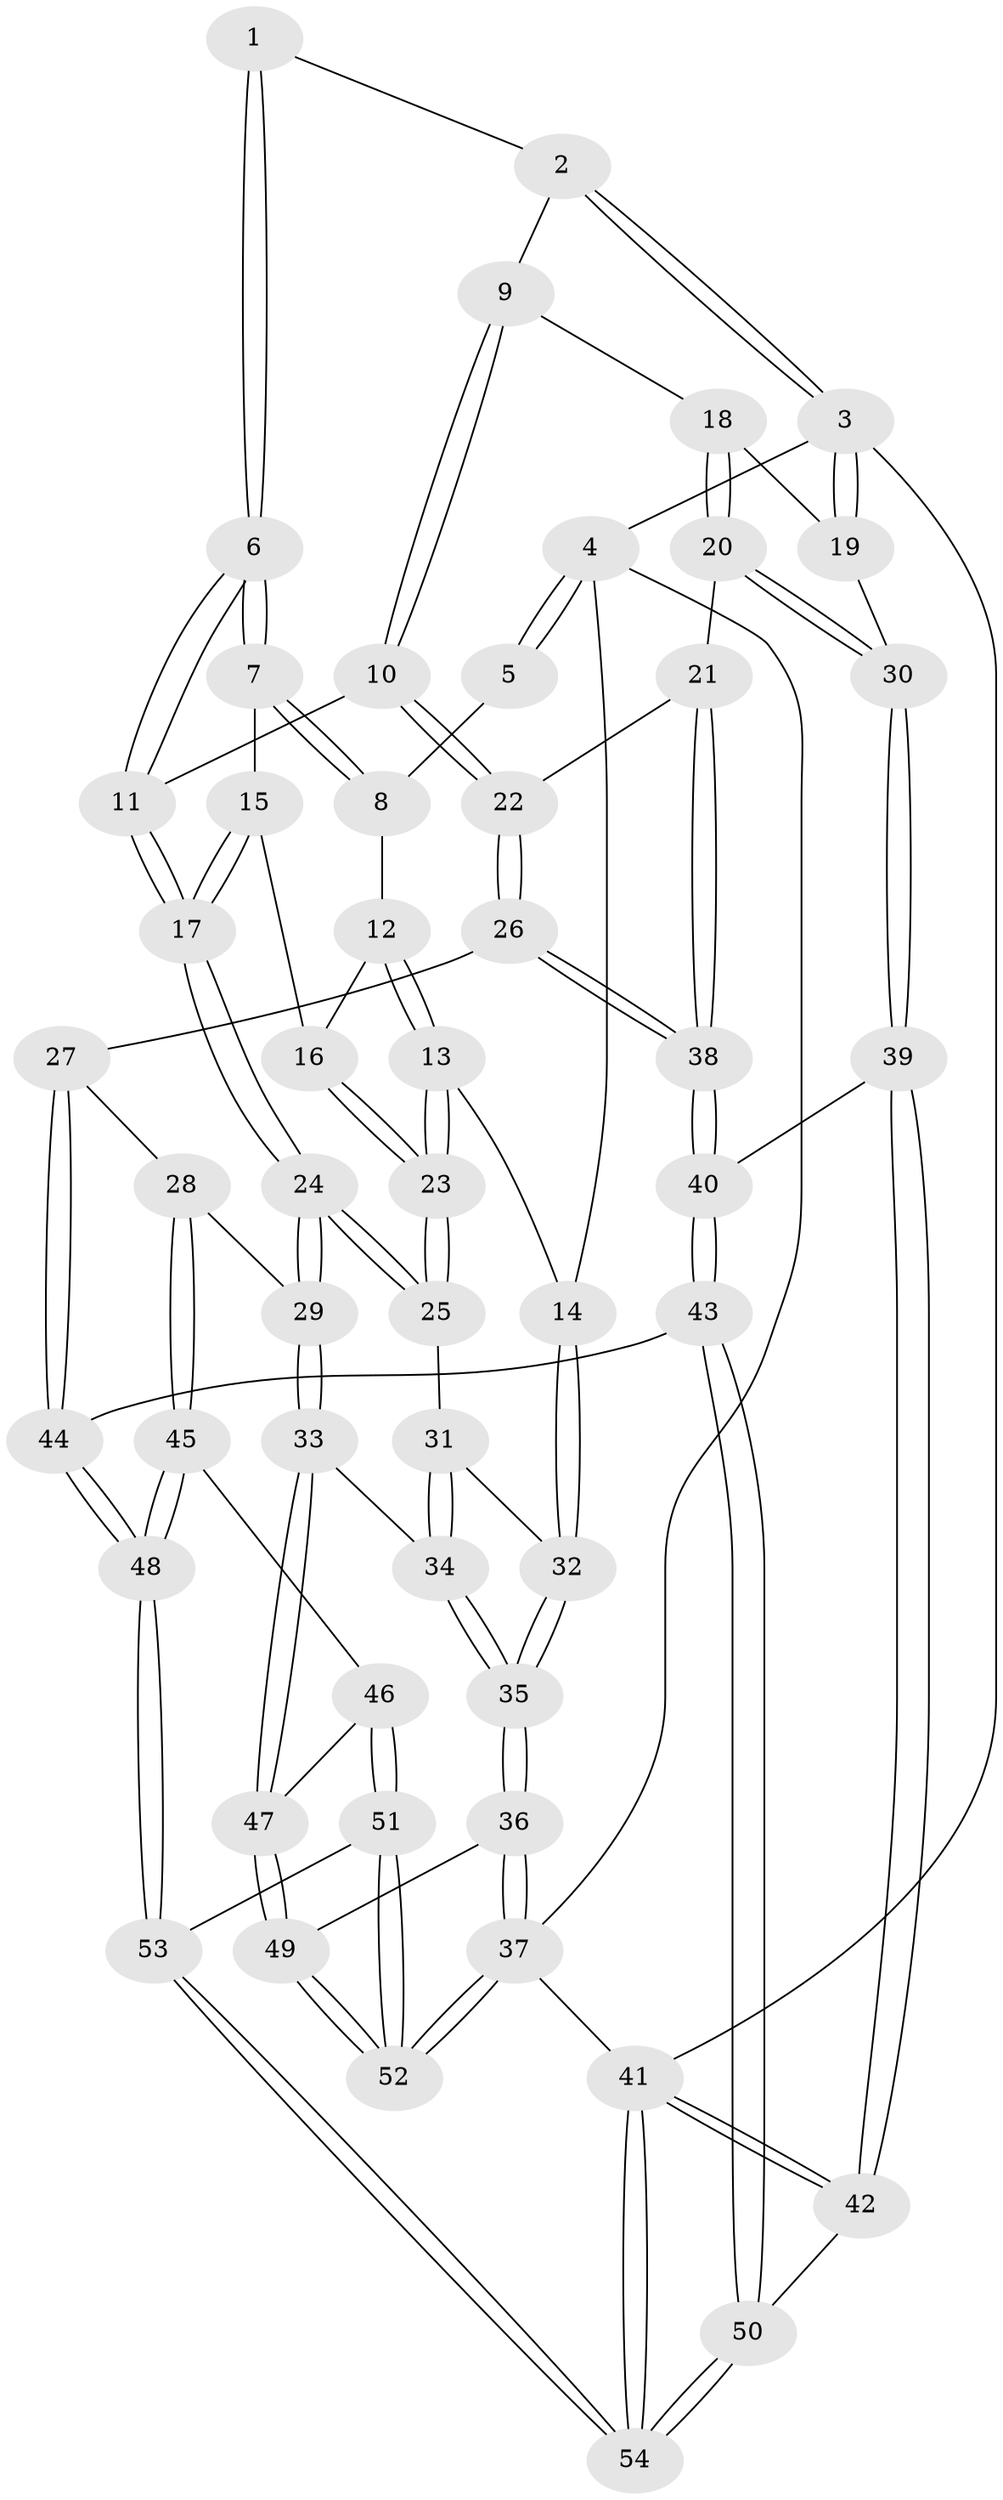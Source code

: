 // Generated by graph-tools (version 1.1) at 2025/27/03/09/25 03:27:05]
// undirected, 54 vertices, 132 edges
graph export_dot {
graph [start="1"]
  node [color=gray90,style=filled];
  1 [pos="+0.5137399939596012+0"];
  2 [pos="+0.8006674069386578+0"];
  3 [pos="+1+0"];
  4 [pos="+0+0"];
  5 [pos="+0.2391654633284903+0"];
  6 [pos="+0.5048835066198241+0.07832901333813372"];
  7 [pos="+0.3116466036927204+0.1089499527586103"];
  8 [pos="+0.2682517880774767+0.026423079847193567"];
  9 [pos="+0.8026517747566543+0.13484863940538838"];
  10 [pos="+0.6054864158590766+0.22326200365230522"];
  11 [pos="+0.5964238166700784+0.2205670705733068"];
  12 [pos="+0.08051536310281607+0.08319385457489703"];
  13 [pos="+0+0"];
  14 [pos="+0+0"];
  15 [pos="+0.2909417080968469+0.13926465209891908"];
  16 [pos="+0.1987750295595603+0.2079686095377965"];
  17 [pos="+0.43681459326923083+0.3312462387692509"];
  18 [pos="+0.806016590576146+0.13633492491053925"];
  19 [pos="+1+0"];
  20 [pos="+0.9883212761137204+0.3788659959947566"];
  21 [pos="+0.9087034589484966+0.4320570520627038"];
  22 [pos="+0.6638349714120116+0.3564751959949007"];
  23 [pos="+0.18256230407486185+0.334300194362887"];
  24 [pos="+0.36620336648120666+0.4106495122937432"];
  25 [pos="+0.18235669757444975+0.3609165034470414"];
  26 [pos="+0.633604369211109+0.5479237457244236"];
  27 [pos="+0.5636021922127493+0.5677032682155929"];
  28 [pos="+0.4554788353486229+0.580450690251356"];
  29 [pos="+0.4198605673330665+0.5632901346295827"];
  30 [pos="+1+0.3827841893862073"];
  31 [pos="+0.12822703553570042+0.3971249945761929"];
  32 [pos="+0+0.36854159943194403"];
  33 [pos="+0.21127588246049145+0.7177872387888937"];
  34 [pos="+0.13261517563329786+0.6931158466478576"];
  35 [pos="+0+0.829499450441192"];
  36 [pos="+0+0.87016645400762"];
  37 [pos="+0+1"];
  38 [pos="+0.8003871562054201+0.6516481690862697"];
  39 [pos="+1+0.6447605117410389"];
  40 [pos="+0.8028302961161127+0.6588792274394873"];
  41 [pos="+1+1"];
  42 [pos="+1+0.9294058452446262"];
  43 [pos="+0.7868972759916931+0.8098059061732792"];
  44 [pos="+0.6270414157158835+0.840090346082049"];
  45 [pos="+0.5041303248332041+0.8280585058416152"];
  46 [pos="+0.35938524598194227+0.8178302766869535"];
  47 [pos="+0.2522849130653665+0.7911676612687233"];
  48 [pos="+0.5454970863777496+0.8685111589906092"];
  49 [pos="+0.23929977446257591+0.9445913450373189"];
  50 [pos="+0.8150112921242852+0.8450404266946452"];
  51 [pos="+0.3954340203270783+1"];
  52 [pos="+0.3222726453296328+1"];
  53 [pos="+0.4573331125228656+1"];
  54 [pos="+0.7810116186142794+1"];
  1 -- 2;
  1 -- 6;
  1 -- 6;
  2 -- 3;
  2 -- 3;
  2 -- 9;
  3 -- 4;
  3 -- 19;
  3 -- 19;
  3 -- 41;
  4 -- 5;
  4 -- 5;
  4 -- 14;
  4 -- 37;
  5 -- 8;
  6 -- 7;
  6 -- 7;
  6 -- 11;
  6 -- 11;
  7 -- 8;
  7 -- 8;
  7 -- 15;
  8 -- 12;
  9 -- 10;
  9 -- 10;
  9 -- 18;
  10 -- 11;
  10 -- 22;
  10 -- 22;
  11 -- 17;
  11 -- 17;
  12 -- 13;
  12 -- 13;
  12 -- 16;
  13 -- 14;
  13 -- 23;
  13 -- 23;
  14 -- 32;
  14 -- 32;
  15 -- 16;
  15 -- 17;
  15 -- 17;
  16 -- 23;
  16 -- 23;
  17 -- 24;
  17 -- 24;
  18 -- 19;
  18 -- 20;
  18 -- 20;
  19 -- 30;
  20 -- 21;
  20 -- 30;
  20 -- 30;
  21 -- 22;
  21 -- 38;
  21 -- 38;
  22 -- 26;
  22 -- 26;
  23 -- 25;
  23 -- 25;
  24 -- 25;
  24 -- 25;
  24 -- 29;
  24 -- 29;
  25 -- 31;
  26 -- 27;
  26 -- 38;
  26 -- 38;
  27 -- 28;
  27 -- 44;
  27 -- 44;
  28 -- 29;
  28 -- 45;
  28 -- 45;
  29 -- 33;
  29 -- 33;
  30 -- 39;
  30 -- 39;
  31 -- 32;
  31 -- 34;
  31 -- 34;
  32 -- 35;
  32 -- 35;
  33 -- 34;
  33 -- 47;
  33 -- 47;
  34 -- 35;
  34 -- 35;
  35 -- 36;
  35 -- 36;
  36 -- 37;
  36 -- 37;
  36 -- 49;
  37 -- 52;
  37 -- 52;
  37 -- 41;
  38 -- 40;
  38 -- 40;
  39 -- 40;
  39 -- 42;
  39 -- 42;
  40 -- 43;
  40 -- 43;
  41 -- 42;
  41 -- 42;
  41 -- 54;
  41 -- 54;
  42 -- 50;
  43 -- 44;
  43 -- 50;
  43 -- 50;
  44 -- 48;
  44 -- 48;
  45 -- 46;
  45 -- 48;
  45 -- 48;
  46 -- 47;
  46 -- 51;
  46 -- 51;
  47 -- 49;
  47 -- 49;
  48 -- 53;
  48 -- 53;
  49 -- 52;
  49 -- 52;
  50 -- 54;
  50 -- 54;
  51 -- 52;
  51 -- 52;
  51 -- 53;
  53 -- 54;
  53 -- 54;
}
